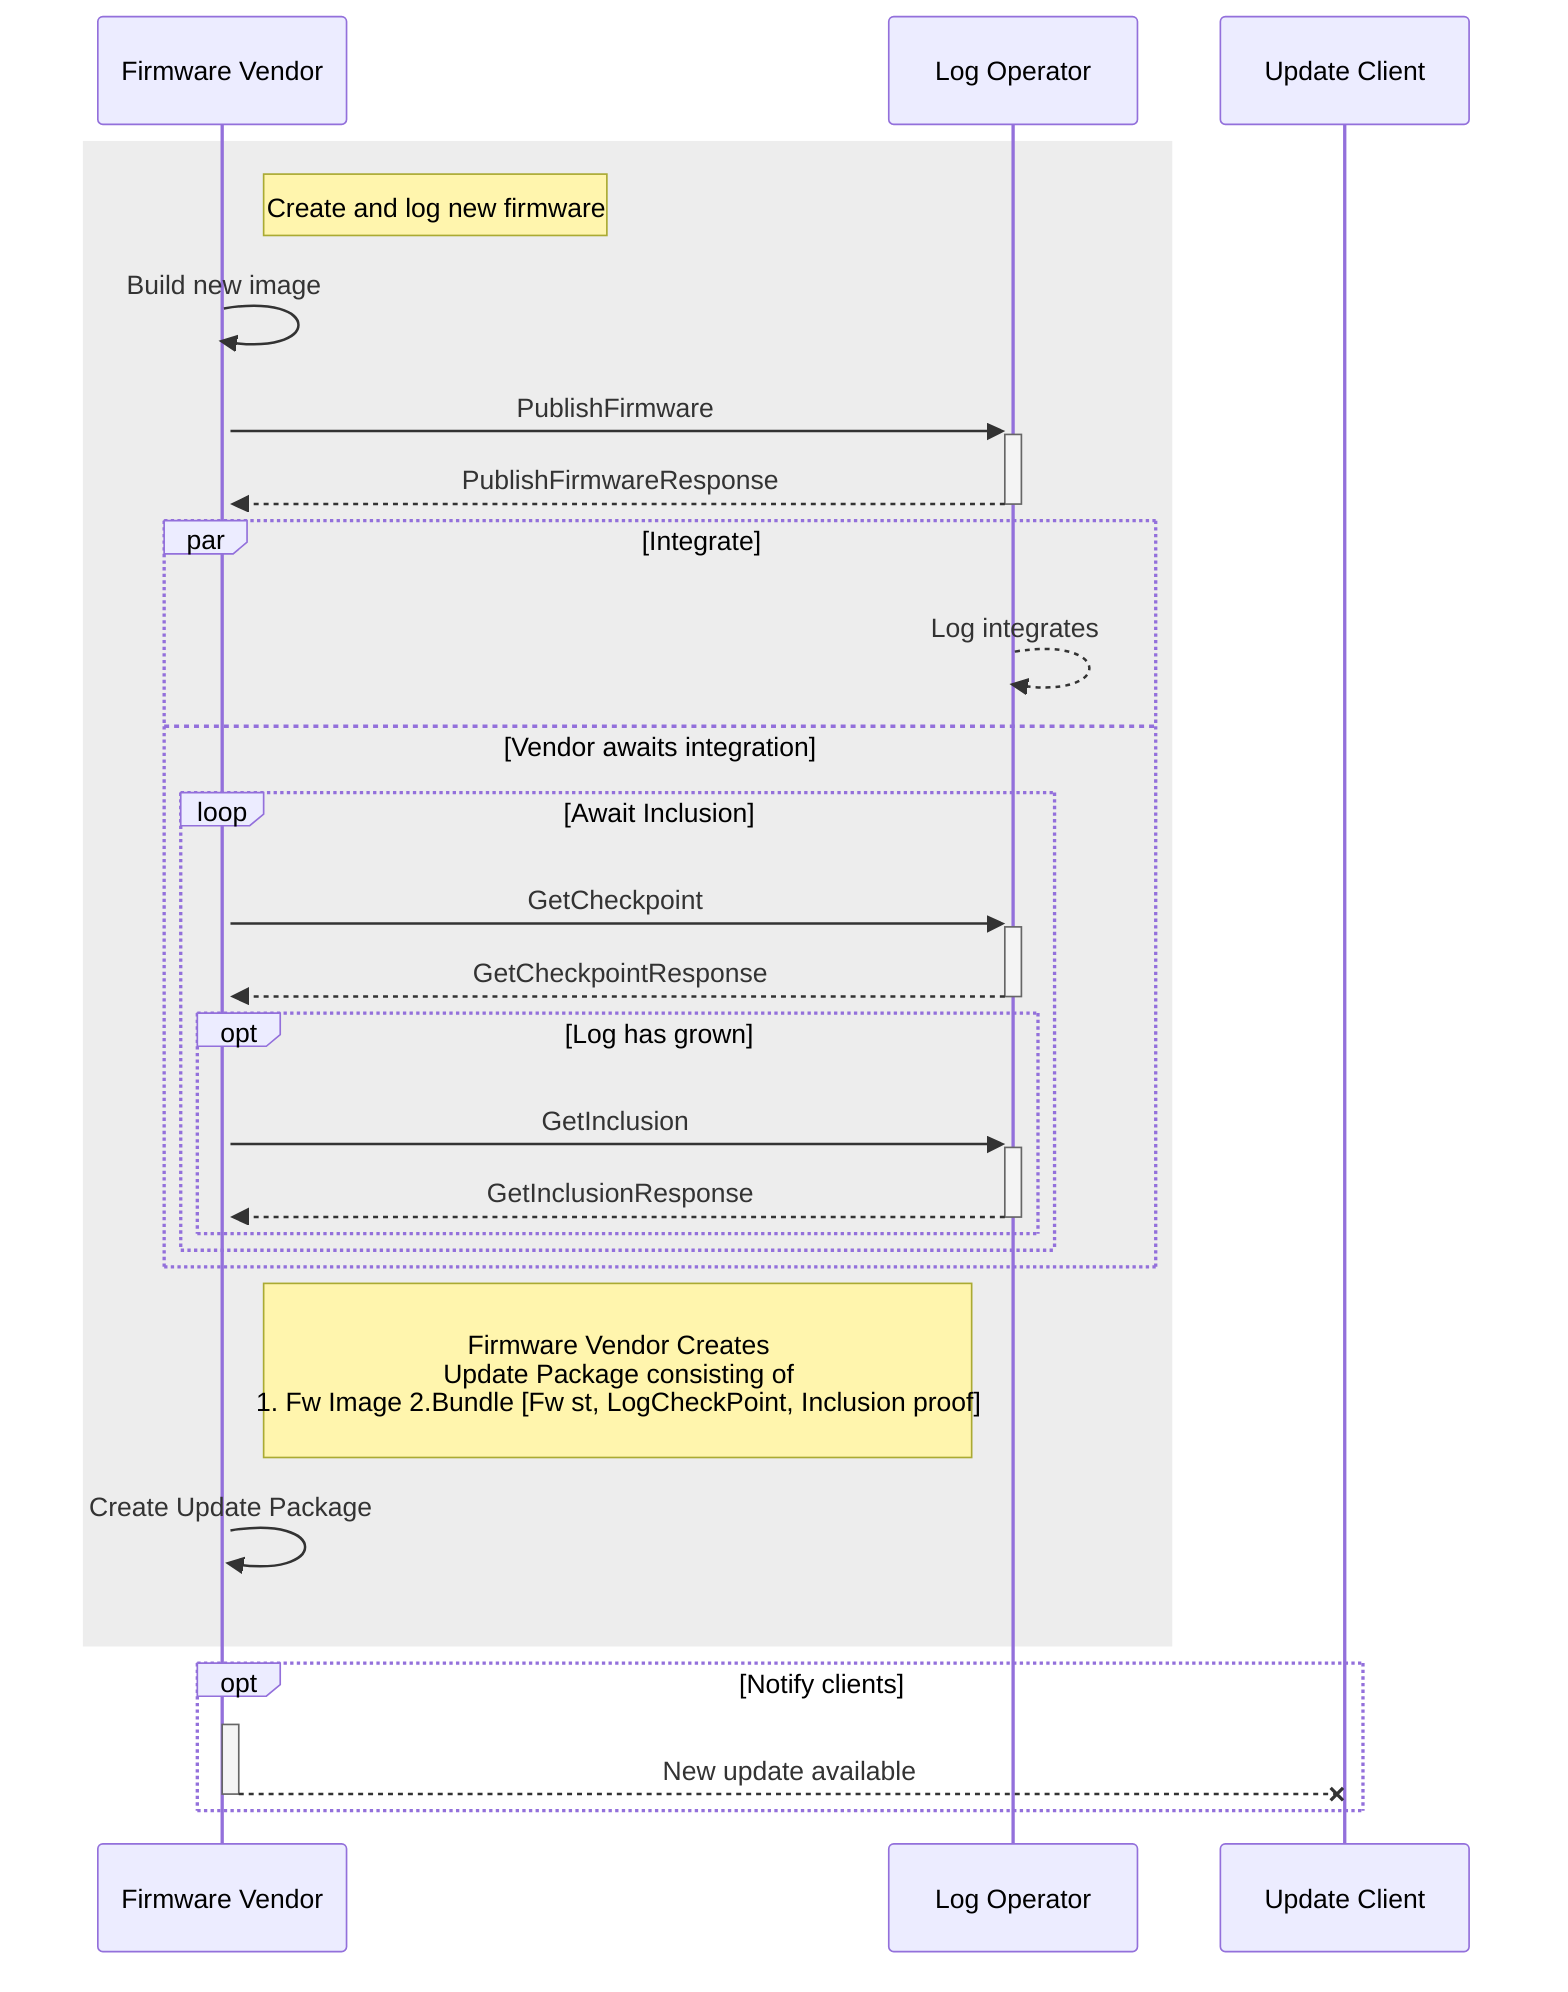 sequenceDiagram
    participant vendor as Firmware Vendor
    participant log as Log Operator
    participant update as Update Client

    rect rgba(80,80,80,0.1)
        note right of vendor: Create and log new firmware

        vendor ->>+ vendor: Build new image
        vendor ->>+ log: PublishFirmware

        log -->>- vendor: PublishFirmwareResponse 
        par Integrate
        log -->> log: Log integrates
        and Vendor awaits integration
            loop Await Inclusion
                vendor ->>+ log: GetCheckpoint
                log -->>- vendor: GetCheckpointResponse
                opt Log has grown
                    vendor ->>+ log: GetInclusion
                    log -->>- vendor: GetInclusionResponse
                end
            end
        end
        note right of vendor: <br>Firmware Vendor Creates <br> Update Package consisting of  <br> 1. Fw Image 2.Bundle [Fw st, LogCheckPoint,   Inclusion proof]  <br>

        vendor ->> vendor: Create Update Package

    end

    opt Notify clients
        activate vendor
        vendor --X update: New update available
    deactivate vendor
    end
